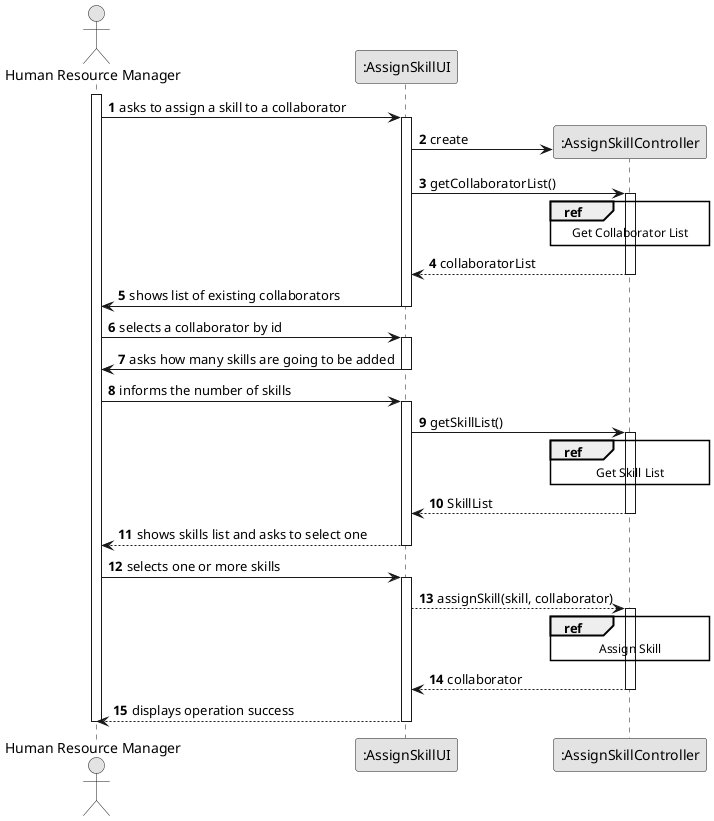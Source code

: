 @startuml
skinparam monochrome true
skinparam packageStyle rectangle
skinparam shadowing false

autonumber

'hide footbox
actor "Human Resource Manager" as ADM
participant ":AssignSkillUI" as UI
participant ":AssignSkillController" as CTRL

activate ADM

        ADM -> UI : asks to assign a skill to a collaborator

        activate UI

        UI -> CTRL** : create

        UI -> CTRL : getCollaboratorList()
                    activate CTRL
                        ref over CTRL
                            Get Collaborator List
                        end ref
                        CTRL --> UI : collaboratorList
                    deactivate CTRL

        UI -> ADM : shows list of existing collaborators
        deactivate UI

        ADM -> UI : selects a collaborator by id
        activate UI

        UI -> ADM : asks how many skills are going to be added
        deactivate UI

        ADM -> UI : informs the number of skills
        activate UI

            UI -> CTRL : getSkillList()
            activate CTRL
                ref over CTRL
                    Get Skill List
                end ref
                CTRL --> UI : SkillList
            deactivate CTRL

            UI --> ADM : shows skills list and asks to select one
        deactivate UI

    ADM -> UI : selects one or more skills
    activate UI

        UI --> CTRL : assignSkill(skill, collaborator)
        activate CTRL

                ref over CTRL
                    Assign Skill
                end ref
                CTRL --> UI : collaborator
            deactivate CTRL

            UI --> ADM: displays operation success
    deactivate UI

deactivate ADM

@enduml